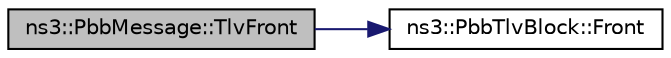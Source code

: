 digraph "ns3::PbbMessage::TlvFront"
{
 // LATEX_PDF_SIZE
  edge [fontname="Helvetica",fontsize="10",labelfontname="Helvetica",labelfontsize="10"];
  node [fontname="Helvetica",fontsize="10",shape=record];
  rankdir="LR";
  Node1 [label="ns3::PbbMessage::TlvFront",height=0.2,width=0.4,color="black", fillcolor="grey75", style="filled", fontcolor="black",tooltip=" "];
  Node1 -> Node2 [color="midnightblue",fontsize="10",style="solid",fontname="Helvetica"];
  Node2 [label="ns3::PbbTlvBlock::Front",height=0.2,width=0.4,color="black", fillcolor="white", style="filled",URL="$classns3_1_1_pbb_tlv_block.html#ac006da9743dff340f6963e9fdbb1cb6e",tooltip=" "];
}
